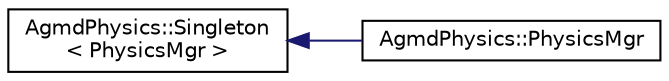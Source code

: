 digraph "Graphical Class Hierarchy"
{
  edge [fontname="Helvetica",fontsize="10",labelfontname="Helvetica",labelfontsize="10"];
  node [fontname="Helvetica",fontsize="10",shape=record];
  rankdir="LR";
  Node1 [label="AgmdPhysics::Singleton\l\< PhysicsMgr \>",height=0.2,width=0.4,color="black", fillcolor="white", style="filled",URL="$class_agmd_physics_1_1_singleton.html"];
  Node1 -> Node2 [dir="back",color="midnightblue",fontsize="10",style="solid",fontname="Helvetica"];
  Node2 [label="AgmdPhysics::PhysicsMgr",height=0.2,width=0.4,color="black", fillcolor="white", style="filled",URL="$class_agmd_physics_1_1_physics_mgr.html"];
}
